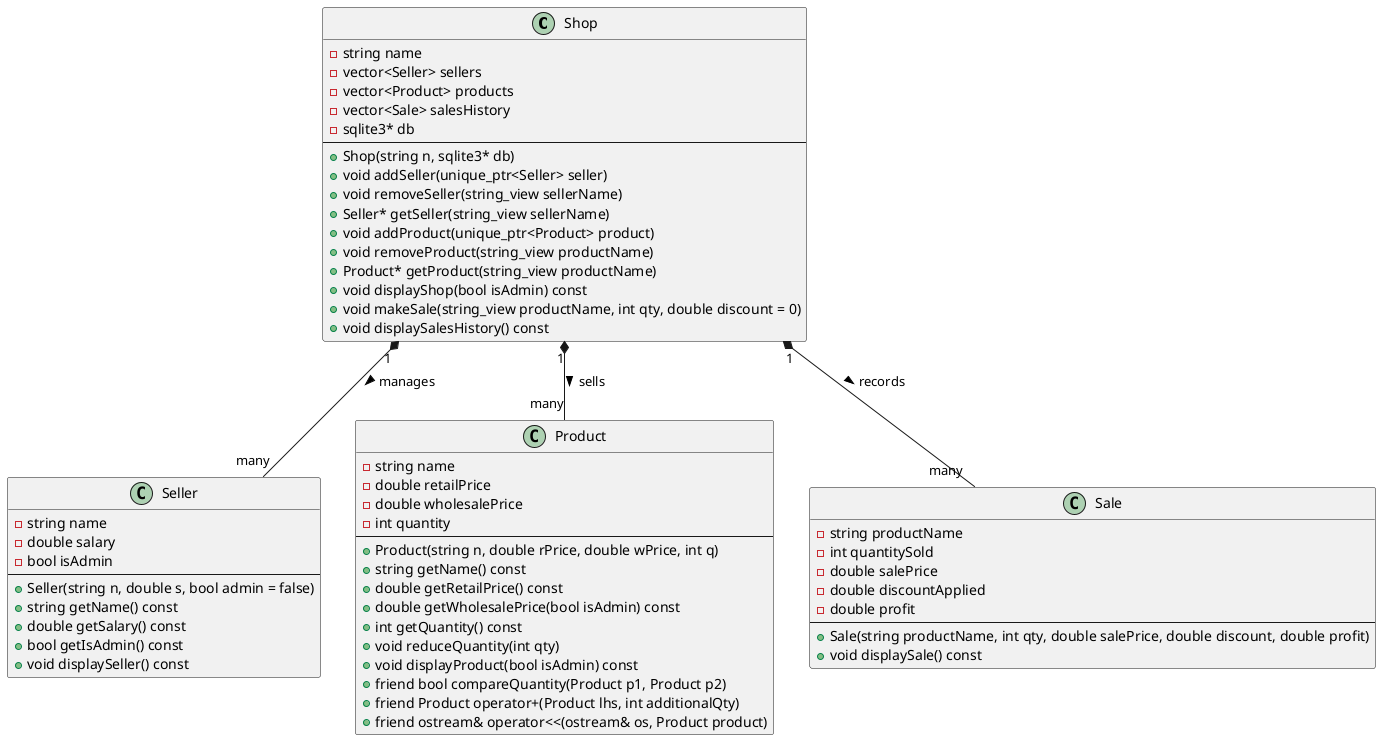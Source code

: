 @startuml

class Shop {
    - string name
    - vector<Seller> sellers
    - vector<Product> products
    - vector<Sale> salesHistory
    - sqlite3* db
    --
    + Shop(string n, sqlite3* db)
    + void addSeller(unique_ptr<Seller> seller)
    + void removeSeller(string_view sellerName)
    + Seller* getSeller(string_view sellerName)
    + void addProduct(unique_ptr<Product> product)
    + void removeProduct(string_view productName)
    + Product* getProduct(string_view productName)
    + void displayShop(bool isAdmin) const
    + void makeSale(string_view productName, int qty, double discount = 0)
    + void displaySalesHistory() const
}

class Seller {
    - string name
    - double salary
    - bool isAdmin
    --
    + Seller(string n, double s, bool admin = false)
    + string getName() const
    + double getSalary() const
    + bool getIsAdmin() const
    + void displaySeller() const
}

class Product {
    - string name
    - double retailPrice
    - double wholesalePrice
    - int quantity
    --
    + Product(string n, double rPrice, double wPrice, int q)
    + string getName() const
    + double getRetailPrice() const
    + double getWholesalePrice(bool isAdmin) const
    + int getQuantity() const
    + void reduceQuantity(int qty)
    + void displayProduct(bool isAdmin) const
    + friend bool compareQuantity(Product p1, Product p2)
    + friend Product operator+(Product lhs, int additionalQty)
    + friend ostream& operator<<(ostream& os, Product product)
}

class Sale {
    - string productName
    - int quantitySold
    - double salePrice
    - double discountApplied
    - double profit
    --
    + Sale(string productName, int qty, double salePrice, double discount, double profit)
    + void displaySale() const
}

Shop "1" *-- "many" Seller : manages >
Shop "1" *-- "many" Product : sells >
Shop "1" *-- "many" Sale : records >

@enduml